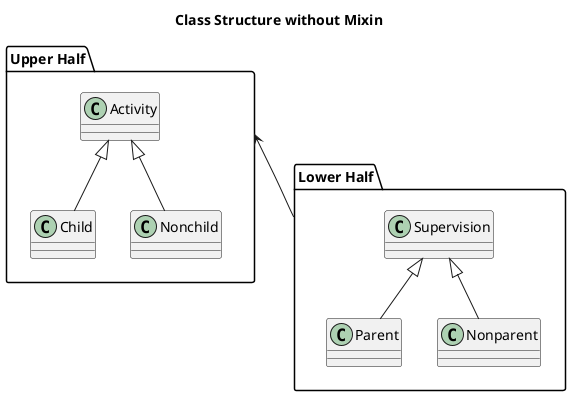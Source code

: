 @startuml

title Class Structure without Mixin

package "Upper Half" {
    Activity <|-d- Child
    Activity <|-d- Nonchild
}

package "Lower Half" {
    Supervision <|-d- Parent
    Supervision <|-d- Nonparent
}

"Upper Half" <-d- "Lower Half"

@enduml